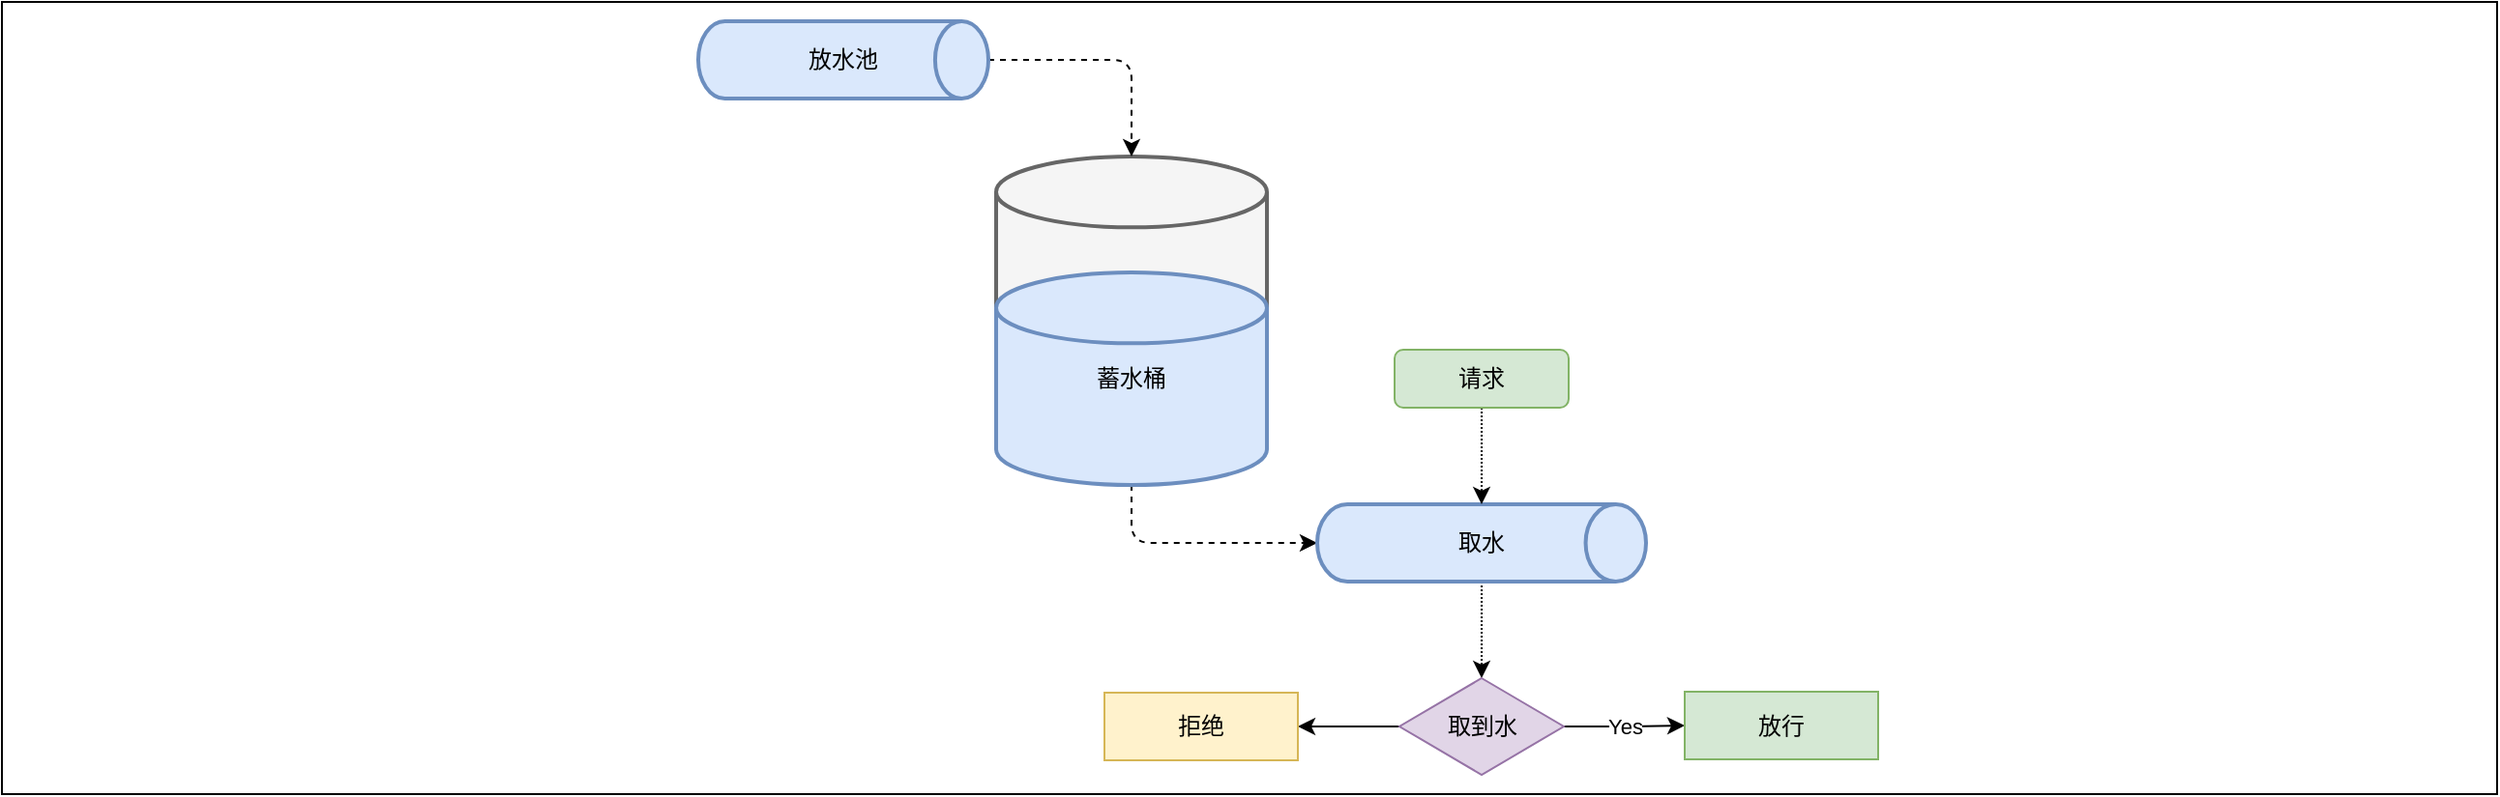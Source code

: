 <mxfile>
    <diagram id="vBx5hza9izZmRvR0-hqh" name="img1">
        <mxGraphModel dx="2350" dy="1131" grid="1" gridSize="10" guides="1" tooltips="1" connect="1" arrows="1" fold="1" page="1" pageScale="1" pageWidth="827" pageHeight="1169" math="0" shadow="0">
            <root>
                <mxCell id="0"/>
                <mxCell id="1" parent="0"/>
                <mxCell id="19" value="" style="rounded=0;whiteSpace=wrap;html=1;" vertex="1" parent="1">
                    <mxGeometry x="-240" y="210" width="1290" height="410" as="geometry"/>
                </mxCell>
                <mxCell id="2" value="" style="strokeWidth=2;html=1;shape=mxgraph.flowchart.database;whiteSpace=wrap;fillColor=#f5f5f5;fontColor=#333333;strokeColor=#666666;" vertex="1" parent="1">
                    <mxGeometry x="274" y="290" width="140" height="110" as="geometry"/>
                </mxCell>
                <mxCell id="8" style="edgeStyle=orthogonalEdgeStyle;html=1;exitX=0.5;exitY=1;exitDx=0;exitDy=0;exitPerimeter=0;entryX=0;entryY=0.5;entryDx=0;entryDy=0;entryPerimeter=0;dashed=1;" edge="1" parent="1" source="3" target="7">
                    <mxGeometry relative="1" as="geometry"/>
                </mxCell>
                <mxCell id="3" value="蓄水桶" style="strokeWidth=2;html=1;shape=mxgraph.flowchart.database;whiteSpace=wrap;fillColor=#dae8fc;strokeColor=#6c8ebf;" vertex="1" parent="1">
                    <mxGeometry x="274" y="350" width="140" height="110" as="geometry"/>
                </mxCell>
                <mxCell id="6" style="edgeStyle=orthogonalEdgeStyle;html=1;exitX=1;exitY=0.5;exitDx=0;exitDy=0;exitPerimeter=0;entryX=0.5;entryY=0;entryDx=0;entryDy=0;entryPerimeter=0;dashed=1;" edge="1" parent="1" source="5" target="2">
                    <mxGeometry relative="1" as="geometry"/>
                </mxCell>
                <mxCell id="5" value="放水池" style="strokeWidth=2;html=1;shape=mxgraph.flowchart.direct_data;whiteSpace=wrap;fillColor=#dae8fc;strokeColor=#6c8ebf;" vertex="1" parent="1">
                    <mxGeometry x="120" y="220" width="150" height="40" as="geometry"/>
                </mxCell>
                <mxCell id="11" style="edgeStyle=orthogonalEdgeStyle;html=1;exitX=0.5;exitY=1;exitDx=0;exitDy=0;exitPerimeter=0;dashed=1;dashPattern=1 1;entryX=0.5;entryY=0;entryDx=0;entryDy=0;" edge="1" parent="1" source="7" target="12">
                    <mxGeometry relative="1" as="geometry">
                        <mxPoint x="525" y="550" as="targetPoint"/>
                    </mxGeometry>
                </mxCell>
                <mxCell id="7" value="取水" style="strokeWidth=2;html=1;shape=mxgraph.flowchart.direct_data;whiteSpace=wrap;fillColor=#dae8fc;strokeColor=#6c8ebf;" vertex="1" parent="1">
                    <mxGeometry x="440" y="470" width="170" height="40" as="geometry"/>
                </mxCell>
                <mxCell id="10" style="edgeStyle=orthogonalEdgeStyle;html=1;exitX=0.5;exitY=1;exitDx=0;exitDy=0;entryX=0.5;entryY=0;entryDx=0;entryDy=0;entryPerimeter=0;dashed=1;dashPattern=1 1;" edge="1" parent="1" source="9" target="7">
                    <mxGeometry relative="1" as="geometry"/>
                </mxCell>
                <mxCell id="9" value="请求" style="rounded=1;whiteSpace=wrap;html=1;fillColor=#d5e8d4;strokeColor=#82b366;" vertex="1" parent="1">
                    <mxGeometry x="480" y="390" width="90" height="30" as="geometry"/>
                </mxCell>
                <mxCell id="14" value="Yes" style="edgeStyle=orthogonalEdgeStyle;html=1;" edge="1" parent="1" source="12" target="13">
                    <mxGeometry relative="1" as="geometry"/>
                </mxCell>
                <mxCell id="18" style="edgeStyle=orthogonalEdgeStyle;html=1;exitX=0;exitY=0.5;exitDx=0;exitDy=0;entryX=1;entryY=0.5;entryDx=0;entryDy=0;" edge="1" parent="1" source="12" target="17">
                    <mxGeometry relative="1" as="geometry"/>
                </mxCell>
                <mxCell id="12" value="取到水" style="rhombus;whiteSpace=wrap;html=1;fillColor=#e1d5e7;strokeColor=#9673a6;" vertex="1" parent="1">
                    <mxGeometry x="482.5" y="560" width="85" height="50" as="geometry"/>
                </mxCell>
                <mxCell id="13" value="放行" style="whiteSpace=wrap;html=1;fillColor=#d5e8d4;strokeColor=#82b366;" vertex="1" parent="1">
                    <mxGeometry x="630" y="567" width="100" height="35" as="geometry"/>
                </mxCell>
                <mxCell id="17" value="拒绝" style="whiteSpace=wrap;html=1;fillColor=#fff2cc;strokeColor=#d6b656;" vertex="1" parent="1">
                    <mxGeometry x="330" y="567.5" width="100" height="35" as="geometry"/>
                </mxCell>
            </root>
        </mxGraphModel>
    </diagram>
</mxfile>